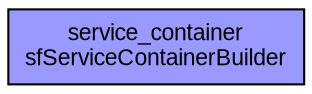 digraph sc {
  ratio="compress"
  node [fontsize="11" fontname="Arial" shape="record"];
  edge [fontsize="9" fontname="Arial" color="grey" arrowhead="open" arrowsize="0.5"];

  node_service_container [label="service_container\nsfServiceContainerBuilder\n", shape=record, fillcolor="#9999ff", style="filled"];
}
